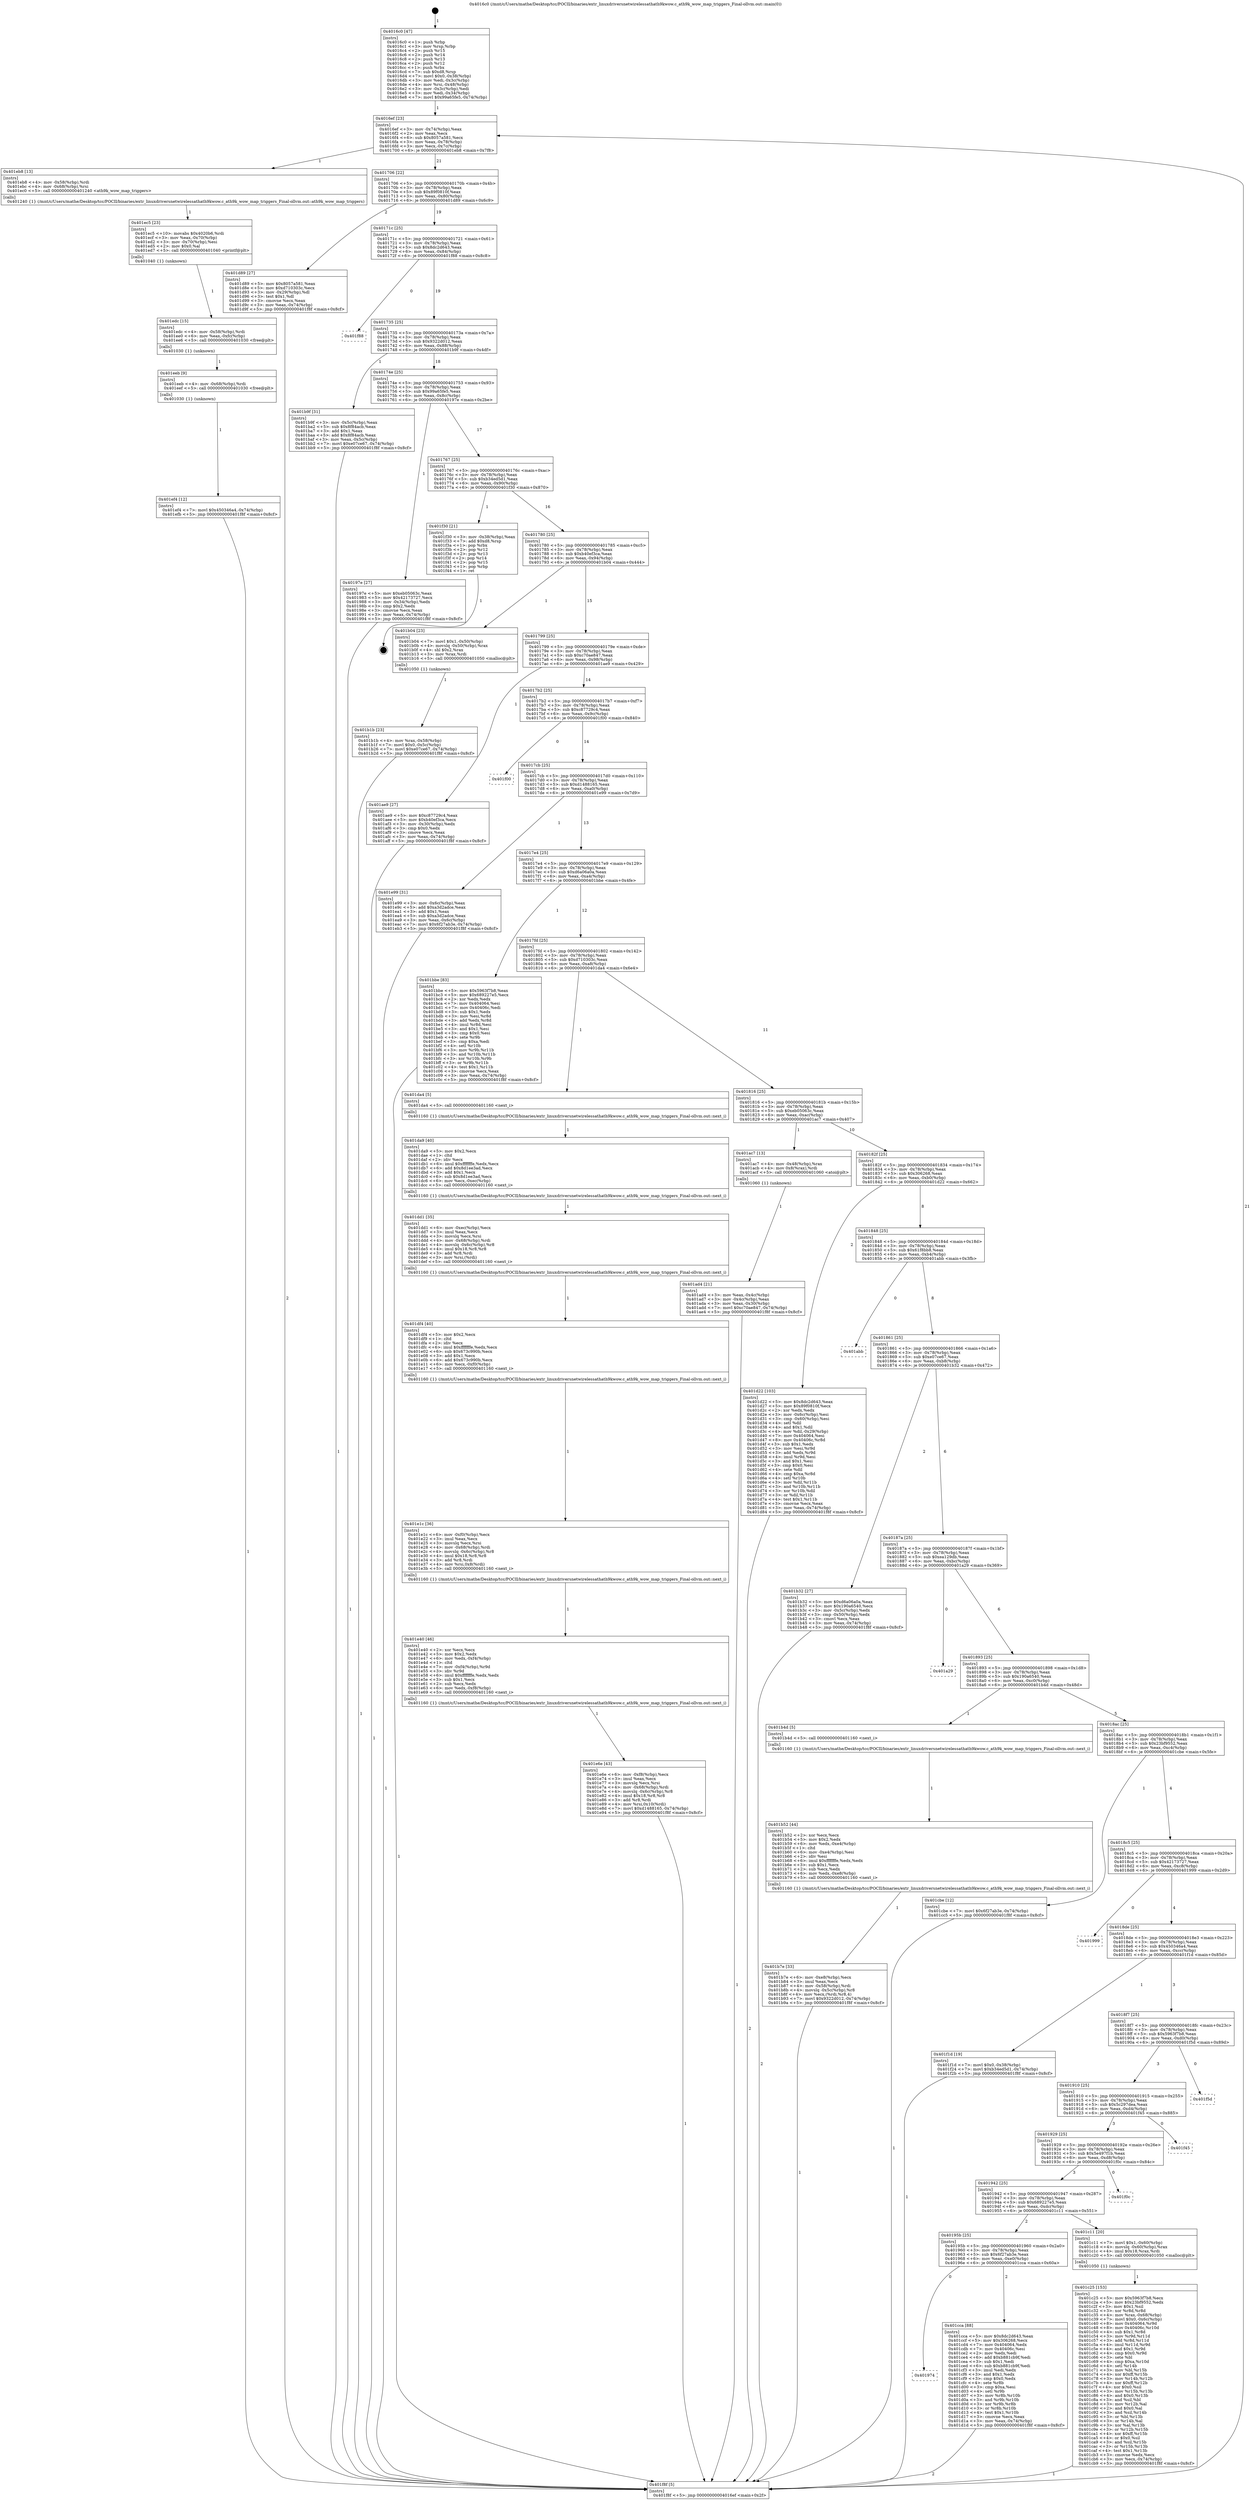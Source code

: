 digraph "0x4016c0" {
  label = "0x4016c0 (/mnt/c/Users/mathe/Desktop/tcc/POCII/binaries/extr_linuxdriversnetwirelessathath9kwow.c_ath9k_wow_map_triggers_Final-ollvm.out::main(0))"
  labelloc = "t"
  node[shape=record]

  Entry [label="",width=0.3,height=0.3,shape=circle,fillcolor=black,style=filled]
  "0x4016ef" [label="{
     0x4016ef [23]\l
     | [instrs]\l
     &nbsp;&nbsp;0x4016ef \<+3\>: mov -0x74(%rbp),%eax\l
     &nbsp;&nbsp;0x4016f2 \<+2\>: mov %eax,%ecx\l
     &nbsp;&nbsp;0x4016f4 \<+6\>: sub $0x8057a581,%ecx\l
     &nbsp;&nbsp;0x4016fa \<+3\>: mov %eax,-0x78(%rbp)\l
     &nbsp;&nbsp;0x4016fd \<+3\>: mov %ecx,-0x7c(%rbp)\l
     &nbsp;&nbsp;0x401700 \<+6\>: je 0000000000401eb8 \<main+0x7f8\>\l
  }"]
  "0x401eb8" [label="{
     0x401eb8 [13]\l
     | [instrs]\l
     &nbsp;&nbsp;0x401eb8 \<+4\>: mov -0x58(%rbp),%rdi\l
     &nbsp;&nbsp;0x401ebc \<+4\>: mov -0x68(%rbp),%rsi\l
     &nbsp;&nbsp;0x401ec0 \<+5\>: call 0000000000401240 \<ath9k_wow_map_triggers\>\l
     | [calls]\l
     &nbsp;&nbsp;0x401240 \{1\} (/mnt/c/Users/mathe/Desktop/tcc/POCII/binaries/extr_linuxdriversnetwirelessathath9kwow.c_ath9k_wow_map_triggers_Final-ollvm.out::ath9k_wow_map_triggers)\l
  }"]
  "0x401706" [label="{
     0x401706 [22]\l
     | [instrs]\l
     &nbsp;&nbsp;0x401706 \<+5\>: jmp 000000000040170b \<main+0x4b\>\l
     &nbsp;&nbsp;0x40170b \<+3\>: mov -0x78(%rbp),%eax\l
     &nbsp;&nbsp;0x40170e \<+5\>: sub $0x89f0810f,%eax\l
     &nbsp;&nbsp;0x401713 \<+3\>: mov %eax,-0x80(%rbp)\l
     &nbsp;&nbsp;0x401716 \<+6\>: je 0000000000401d89 \<main+0x6c9\>\l
  }"]
  Exit [label="",width=0.3,height=0.3,shape=circle,fillcolor=black,style=filled,peripheries=2]
  "0x401d89" [label="{
     0x401d89 [27]\l
     | [instrs]\l
     &nbsp;&nbsp;0x401d89 \<+5\>: mov $0x8057a581,%eax\l
     &nbsp;&nbsp;0x401d8e \<+5\>: mov $0xd710303c,%ecx\l
     &nbsp;&nbsp;0x401d93 \<+3\>: mov -0x29(%rbp),%dl\l
     &nbsp;&nbsp;0x401d96 \<+3\>: test $0x1,%dl\l
     &nbsp;&nbsp;0x401d99 \<+3\>: cmovne %ecx,%eax\l
     &nbsp;&nbsp;0x401d9c \<+3\>: mov %eax,-0x74(%rbp)\l
     &nbsp;&nbsp;0x401d9f \<+5\>: jmp 0000000000401f8f \<main+0x8cf\>\l
  }"]
  "0x40171c" [label="{
     0x40171c [25]\l
     | [instrs]\l
     &nbsp;&nbsp;0x40171c \<+5\>: jmp 0000000000401721 \<main+0x61\>\l
     &nbsp;&nbsp;0x401721 \<+3\>: mov -0x78(%rbp),%eax\l
     &nbsp;&nbsp;0x401724 \<+5\>: sub $0x8dc2d643,%eax\l
     &nbsp;&nbsp;0x401729 \<+6\>: mov %eax,-0x84(%rbp)\l
     &nbsp;&nbsp;0x40172f \<+6\>: je 0000000000401f88 \<main+0x8c8\>\l
  }"]
  "0x401ef4" [label="{
     0x401ef4 [12]\l
     | [instrs]\l
     &nbsp;&nbsp;0x401ef4 \<+7\>: movl $0x450346a4,-0x74(%rbp)\l
     &nbsp;&nbsp;0x401efb \<+5\>: jmp 0000000000401f8f \<main+0x8cf\>\l
  }"]
  "0x401f88" [label="{
     0x401f88\l
  }", style=dashed]
  "0x401735" [label="{
     0x401735 [25]\l
     | [instrs]\l
     &nbsp;&nbsp;0x401735 \<+5\>: jmp 000000000040173a \<main+0x7a\>\l
     &nbsp;&nbsp;0x40173a \<+3\>: mov -0x78(%rbp),%eax\l
     &nbsp;&nbsp;0x40173d \<+5\>: sub $0x9322d012,%eax\l
     &nbsp;&nbsp;0x401742 \<+6\>: mov %eax,-0x88(%rbp)\l
     &nbsp;&nbsp;0x401748 \<+6\>: je 0000000000401b9f \<main+0x4df\>\l
  }"]
  "0x401eeb" [label="{
     0x401eeb [9]\l
     | [instrs]\l
     &nbsp;&nbsp;0x401eeb \<+4\>: mov -0x68(%rbp),%rdi\l
     &nbsp;&nbsp;0x401eef \<+5\>: call 0000000000401030 \<free@plt\>\l
     | [calls]\l
     &nbsp;&nbsp;0x401030 \{1\} (unknown)\l
  }"]
  "0x401b9f" [label="{
     0x401b9f [31]\l
     | [instrs]\l
     &nbsp;&nbsp;0x401b9f \<+3\>: mov -0x5c(%rbp),%eax\l
     &nbsp;&nbsp;0x401ba2 \<+5\>: sub $0x8f84acb,%eax\l
     &nbsp;&nbsp;0x401ba7 \<+3\>: add $0x1,%eax\l
     &nbsp;&nbsp;0x401baa \<+5\>: add $0x8f84acb,%eax\l
     &nbsp;&nbsp;0x401baf \<+3\>: mov %eax,-0x5c(%rbp)\l
     &nbsp;&nbsp;0x401bb2 \<+7\>: movl $0xe07ce67,-0x74(%rbp)\l
     &nbsp;&nbsp;0x401bb9 \<+5\>: jmp 0000000000401f8f \<main+0x8cf\>\l
  }"]
  "0x40174e" [label="{
     0x40174e [25]\l
     | [instrs]\l
     &nbsp;&nbsp;0x40174e \<+5\>: jmp 0000000000401753 \<main+0x93\>\l
     &nbsp;&nbsp;0x401753 \<+3\>: mov -0x78(%rbp),%eax\l
     &nbsp;&nbsp;0x401756 \<+5\>: sub $0x99a65fe5,%eax\l
     &nbsp;&nbsp;0x40175b \<+6\>: mov %eax,-0x8c(%rbp)\l
     &nbsp;&nbsp;0x401761 \<+6\>: je 000000000040197e \<main+0x2be\>\l
  }"]
  "0x401edc" [label="{
     0x401edc [15]\l
     | [instrs]\l
     &nbsp;&nbsp;0x401edc \<+4\>: mov -0x58(%rbp),%rdi\l
     &nbsp;&nbsp;0x401ee0 \<+6\>: mov %eax,-0xfc(%rbp)\l
     &nbsp;&nbsp;0x401ee6 \<+5\>: call 0000000000401030 \<free@plt\>\l
     | [calls]\l
     &nbsp;&nbsp;0x401030 \{1\} (unknown)\l
  }"]
  "0x40197e" [label="{
     0x40197e [27]\l
     | [instrs]\l
     &nbsp;&nbsp;0x40197e \<+5\>: mov $0xeb05063c,%eax\l
     &nbsp;&nbsp;0x401983 \<+5\>: mov $0x42173727,%ecx\l
     &nbsp;&nbsp;0x401988 \<+3\>: mov -0x34(%rbp),%edx\l
     &nbsp;&nbsp;0x40198b \<+3\>: cmp $0x2,%edx\l
     &nbsp;&nbsp;0x40198e \<+3\>: cmovne %ecx,%eax\l
     &nbsp;&nbsp;0x401991 \<+3\>: mov %eax,-0x74(%rbp)\l
     &nbsp;&nbsp;0x401994 \<+5\>: jmp 0000000000401f8f \<main+0x8cf\>\l
  }"]
  "0x401767" [label="{
     0x401767 [25]\l
     | [instrs]\l
     &nbsp;&nbsp;0x401767 \<+5\>: jmp 000000000040176c \<main+0xac\>\l
     &nbsp;&nbsp;0x40176c \<+3\>: mov -0x78(%rbp),%eax\l
     &nbsp;&nbsp;0x40176f \<+5\>: sub $0xb34ed5d1,%eax\l
     &nbsp;&nbsp;0x401774 \<+6\>: mov %eax,-0x90(%rbp)\l
     &nbsp;&nbsp;0x40177a \<+6\>: je 0000000000401f30 \<main+0x870\>\l
  }"]
  "0x401f8f" [label="{
     0x401f8f [5]\l
     | [instrs]\l
     &nbsp;&nbsp;0x401f8f \<+5\>: jmp 00000000004016ef \<main+0x2f\>\l
  }"]
  "0x4016c0" [label="{
     0x4016c0 [47]\l
     | [instrs]\l
     &nbsp;&nbsp;0x4016c0 \<+1\>: push %rbp\l
     &nbsp;&nbsp;0x4016c1 \<+3\>: mov %rsp,%rbp\l
     &nbsp;&nbsp;0x4016c4 \<+2\>: push %r15\l
     &nbsp;&nbsp;0x4016c6 \<+2\>: push %r14\l
     &nbsp;&nbsp;0x4016c8 \<+2\>: push %r13\l
     &nbsp;&nbsp;0x4016ca \<+2\>: push %r12\l
     &nbsp;&nbsp;0x4016cc \<+1\>: push %rbx\l
     &nbsp;&nbsp;0x4016cd \<+7\>: sub $0xd8,%rsp\l
     &nbsp;&nbsp;0x4016d4 \<+7\>: movl $0x0,-0x38(%rbp)\l
     &nbsp;&nbsp;0x4016db \<+3\>: mov %edi,-0x3c(%rbp)\l
     &nbsp;&nbsp;0x4016de \<+4\>: mov %rsi,-0x48(%rbp)\l
     &nbsp;&nbsp;0x4016e2 \<+3\>: mov -0x3c(%rbp),%edi\l
     &nbsp;&nbsp;0x4016e5 \<+3\>: mov %edi,-0x34(%rbp)\l
     &nbsp;&nbsp;0x4016e8 \<+7\>: movl $0x99a65fe5,-0x74(%rbp)\l
  }"]
  "0x401ec5" [label="{
     0x401ec5 [23]\l
     | [instrs]\l
     &nbsp;&nbsp;0x401ec5 \<+10\>: movabs $0x4020b6,%rdi\l
     &nbsp;&nbsp;0x401ecf \<+3\>: mov %eax,-0x70(%rbp)\l
     &nbsp;&nbsp;0x401ed2 \<+3\>: mov -0x70(%rbp),%esi\l
     &nbsp;&nbsp;0x401ed5 \<+2\>: mov $0x0,%al\l
     &nbsp;&nbsp;0x401ed7 \<+5\>: call 0000000000401040 \<printf@plt\>\l
     | [calls]\l
     &nbsp;&nbsp;0x401040 \{1\} (unknown)\l
  }"]
  "0x401f30" [label="{
     0x401f30 [21]\l
     | [instrs]\l
     &nbsp;&nbsp;0x401f30 \<+3\>: mov -0x38(%rbp),%eax\l
     &nbsp;&nbsp;0x401f33 \<+7\>: add $0xd8,%rsp\l
     &nbsp;&nbsp;0x401f3a \<+1\>: pop %rbx\l
     &nbsp;&nbsp;0x401f3b \<+2\>: pop %r12\l
     &nbsp;&nbsp;0x401f3d \<+2\>: pop %r13\l
     &nbsp;&nbsp;0x401f3f \<+2\>: pop %r14\l
     &nbsp;&nbsp;0x401f41 \<+2\>: pop %r15\l
     &nbsp;&nbsp;0x401f43 \<+1\>: pop %rbp\l
     &nbsp;&nbsp;0x401f44 \<+1\>: ret\l
  }"]
  "0x401780" [label="{
     0x401780 [25]\l
     | [instrs]\l
     &nbsp;&nbsp;0x401780 \<+5\>: jmp 0000000000401785 \<main+0xc5\>\l
     &nbsp;&nbsp;0x401785 \<+3\>: mov -0x78(%rbp),%eax\l
     &nbsp;&nbsp;0x401788 \<+5\>: sub $0xb40ef3ca,%eax\l
     &nbsp;&nbsp;0x40178d \<+6\>: mov %eax,-0x94(%rbp)\l
     &nbsp;&nbsp;0x401793 \<+6\>: je 0000000000401b04 \<main+0x444\>\l
  }"]
  "0x401e6e" [label="{
     0x401e6e [43]\l
     | [instrs]\l
     &nbsp;&nbsp;0x401e6e \<+6\>: mov -0xf8(%rbp),%ecx\l
     &nbsp;&nbsp;0x401e74 \<+3\>: imul %eax,%ecx\l
     &nbsp;&nbsp;0x401e77 \<+3\>: movslq %ecx,%rsi\l
     &nbsp;&nbsp;0x401e7a \<+4\>: mov -0x68(%rbp),%rdi\l
     &nbsp;&nbsp;0x401e7e \<+4\>: movslq -0x6c(%rbp),%r8\l
     &nbsp;&nbsp;0x401e82 \<+4\>: imul $0x18,%r8,%r8\l
     &nbsp;&nbsp;0x401e86 \<+3\>: add %r8,%rdi\l
     &nbsp;&nbsp;0x401e89 \<+4\>: mov %rsi,0x10(%rdi)\l
     &nbsp;&nbsp;0x401e8d \<+7\>: movl $0xd1488165,-0x74(%rbp)\l
     &nbsp;&nbsp;0x401e94 \<+5\>: jmp 0000000000401f8f \<main+0x8cf\>\l
  }"]
  "0x401b04" [label="{
     0x401b04 [23]\l
     | [instrs]\l
     &nbsp;&nbsp;0x401b04 \<+7\>: movl $0x1,-0x50(%rbp)\l
     &nbsp;&nbsp;0x401b0b \<+4\>: movslq -0x50(%rbp),%rax\l
     &nbsp;&nbsp;0x401b0f \<+4\>: shl $0x2,%rax\l
     &nbsp;&nbsp;0x401b13 \<+3\>: mov %rax,%rdi\l
     &nbsp;&nbsp;0x401b16 \<+5\>: call 0000000000401050 \<malloc@plt\>\l
     | [calls]\l
     &nbsp;&nbsp;0x401050 \{1\} (unknown)\l
  }"]
  "0x401799" [label="{
     0x401799 [25]\l
     | [instrs]\l
     &nbsp;&nbsp;0x401799 \<+5\>: jmp 000000000040179e \<main+0xde\>\l
     &nbsp;&nbsp;0x40179e \<+3\>: mov -0x78(%rbp),%eax\l
     &nbsp;&nbsp;0x4017a1 \<+5\>: sub $0xc70ae847,%eax\l
     &nbsp;&nbsp;0x4017a6 \<+6\>: mov %eax,-0x98(%rbp)\l
     &nbsp;&nbsp;0x4017ac \<+6\>: je 0000000000401ae9 \<main+0x429\>\l
  }"]
  "0x401e40" [label="{
     0x401e40 [46]\l
     | [instrs]\l
     &nbsp;&nbsp;0x401e40 \<+2\>: xor %ecx,%ecx\l
     &nbsp;&nbsp;0x401e42 \<+5\>: mov $0x2,%edx\l
     &nbsp;&nbsp;0x401e47 \<+6\>: mov %edx,-0xf4(%rbp)\l
     &nbsp;&nbsp;0x401e4d \<+1\>: cltd\l
     &nbsp;&nbsp;0x401e4e \<+7\>: mov -0xf4(%rbp),%r9d\l
     &nbsp;&nbsp;0x401e55 \<+3\>: idiv %r9d\l
     &nbsp;&nbsp;0x401e58 \<+6\>: imul $0xfffffffe,%edx,%edx\l
     &nbsp;&nbsp;0x401e5e \<+3\>: sub $0x1,%ecx\l
     &nbsp;&nbsp;0x401e61 \<+2\>: sub %ecx,%edx\l
     &nbsp;&nbsp;0x401e63 \<+6\>: mov %edx,-0xf8(%rbp)\l
     &nbsp;&nbsp;0x401e69 \<+5\>: call 0000000000401160 \<next_i\>\l
     | [calls]\l
     &nbsp;&nbsp;0x401160 \{1\} (/mnt/c/Users/mathe/Desktop/tcc/POCII/binaries/extr_linuxdriversnetwirelessathath9kwow.c_ath9k_wow_map_triggers_Final-ollvm.out::next_i)\l
  }"]
  "0x401ae9" [label="{
     0x401ae9 [27]\l
     | [instrs]\l
     &nbsp;&nbsp;0x401ae9 \<+5\>: mov $0xc87729c4,%eax\l
     &nbsp;&nbsp;0x401aee \<+5\>: mov $0xb40ef3ca,%ecx\l
     &nbsp;&nbsp;0x401af3 \<+3\>: mov -0x30(%rbp),%edx\l
     &nbsp;&nbsp;0x401af6 \<+3\>: cmp $0x0,%edx\l
     &nbsp;&nbsp;0x401af9 \<+3\>: cmove %ecx,%eax\l
     &nbsp;&nbsp;0x401afc \<+3\>: mov %eax,-0x74(%rbp)\l
     &nbsp;&nbsp;0x401aff \<+5\>: jmp 0000000000401f8f \<main+0x8cf\>\l
  }"]
  "0x4017b2" [label="{
     0x4017b2 [25]\l
     | [instrs]\l
     &nbsp;&nbsp;0x4017b2 \<+5\>: jmp 00000000004017b7 \<main+0xf7\>\l
     &nbsp;&nbsp;0x4017b7 \<+3\>: mov -0x78(%rbp),%eax\l
     &nbsp;&nbsp;0x4017ba \<+5\>: sub $0xc87729c4,%eax\l
     &nbsp;&nbsp;0x4017bf \<+6\>: mov %eax,-0x9c(%rbp)\l
     &nbsp;&nbsp;0x4017c5 \<+6\>: je 0000000000401f00 \<main+0x840\>\l
  }"]
  "0x401e1c" [label="{
     0x401e1c [36]\l
     | [instrs]\l
     &nbsp;&nbsp;0x401e1c \<+6\>: mov -0xf0(%rbp),%ecx\l
     &nbsp;&nbsp;0x401e22 \<+3\>: imul %eax,%ecx\l
     &nbsp;&nbsp;0x401e25 \<+3\>: movslq %ecx,%rsi\l
     &nbsp;&nbsp;0x401e28 \<+4\>: mov -0x68(%rbp),%rdi\l
     &nbsp;&nbsp;0x401e2c \<+4\>: movslq -0x6c(%rbp),%r8\l
     &nbsp;&nbsp;0x401e30 \<+4\>: imul $0x18,%r8,%r8\l
     &nbsp;&nbsp;0x401e34 \<+3\>: add %r8,%rdi\l
     &nbsp;&nbsp;0x401e37 \<+4\>: mov %rsi,0x8(%rdi)\l
     &nbsp;&nbsp;0x401e3b \<+5\>: call 0000000000401160 \<next_i\>\l
     | [calls]\l
     &nbsp;&nbsp;0x401160 \{1\} (/mnt/c/Users/mathe/Desktop/tcc/POCII/binaries/extr_linuxdriversnetwirelessathath9kwow.c_ath9k_wow_map_triggers_Final-ollvm.out::next_i)\l
  }"]
  "0x401f00" [label="{
     0x401f00\l
  }", style=dashed]
  "0x4017cb" [label="{
     0x4017cb [25]\l
     | [instrs]\l
     &nbsp;&nbsp;0x4017cb \<+5\>: jmp 00000000004017d0 \<main+0x110\>\l
     &nbsp;&nbsp;0x4017d0 \<+3\>: mov -0x78(%rbp),%eax\l
     &nbsp;&nbsp;0x4017d3 \<+5\>: sub $0xd1488165,%eax\l
     &nbsp;&nbsp;0x4017d8 \<+6\>: mov %eax,-0xa0(%rbp)\l
     &nbsp;&nbsp;0x4017de \<+6\>: je 0000000000401e99 \<main+0x7d9\>\l
  }"]
  "0x401df4" [label="{
     0x401df4 [40]\l
     | [instrs]\l
     &nbsp;&nbsp;0x401df4 \<+5\>: mov $0x2,%ecx\l
     &nbsp;&nbsp;0x401df9 \<+1\>: cltd\l
     &nbsp;&nbsp;0x401dfa \<+2\>: idiv %ecx\l
     &nbsp;&nbsp;0x401dfc \<+6\>: imul $0xfffffffe,%edx,%ecx\l
     &nbsp;&nbsp;0x401e02 \<+6\>: sub $0x673c990b,%ecx\l
     &nbsp;&nbsp;0x401e08 \<+3\>: add $0x1,%ecx\l
     &nbsp;&nbsp;0x401e0b \<+6\>: add $0x673c990b,%ecx\l
     &nbsp;&nbsp;0x401e11 \<+6\>: mov %ecx,-0xf0(%rbp)\l
     &nbsp;&nbsp;0x401e17 \<+5\>: call 0000000000401160 \<next_i\>\l
     | [calls]\l
     &nbsp;&nbsp;0x401160 \{1\} (/mnt/c/Users/mathe/Desktop/tcc/POCII/binaries/extr_linuxdriversnetwirelessathath9kwow.c_ath9k_wow_map_triggers_Final-ollvm.out::next_i)\l
  }"]
  "0x401e99" [label="{
     0x401e99 [31]\l
     | [instrs]\l
     &nbsp;&nbsp;0x401e99 \<+3\>: mov -0x6c(%rbp),%eax\l
     &nbsp;&nbsp;0x401e9c \<+5\>: add $0xa3d2adce,%eax\l
     &nbsp;&nbsp;0x401ea1 \<+3\>: add $0x1,%eax\l
     &nbsp;&nbsp;0x401ea4 \<+5\>: sub $0xa3d2adce,%eax\l
     &nbsp;&nbsp;0x401ea9 \<+3\>: mov %eax,-0x6c(%rbp)\l
     &nbsp;&nbsp;0x401eac \<+7\>: movl $0x6f27ab3e,-0x74(%rbp)\l
     &nbsp;&nbsp;0x401eb3 \<+5\>: jmp 0000000000401f8f \<main+0x8cf\>\l
  }"]
  "0x4017e4" [label="{
     0x4017e4 [25]\l
     | [instrs]\l
     &nbsp;&nbsp;0x4017e4 \<+5\>: jmp 00000000004017e9 \<main+0x129\>\l
     &nbsp;&nbsp;0x4017e9 \<+3\>: mov -0x78(%rbp),%eax\l
     &nbsp;&nbsp;0x4017ec \<+5\>: sub $0xd6a06a0a,%eax\l
     &nbsp;&nbsp;0x4017f1 \<+6\>: mov %eax,-0xa4(%rbp)\l
     &nbsp;&nbsp;0x4017f7 \<+6\>: je 0000000000401bbe \<main+0x4fe\>\l
  }"]
  "0x401dd1" [label="{
     0x401dd1 [35]\l
     | [instrs]\l
     &nbsp;&nbsp;0x401dd1 \<+6\>: mov -0xec(%rbp),%ecx\l
     &nbsp;&nbsp;0x401dd7 \<+3\>: imul %eax,%ecx\l
     &nbsp;&nbsp;0x401dda \<+3\>: movslq %ecx,%rsi\l
     &nbsp;&nbsp;0x401ddd \<+4\>: mov -0x68(%rbp),%rdi\l
     &nbsp;&nbsp;0x401de1 \<+4\>: movslq -0x6c(%rbp),%r8\l
     &nbsp;&nbsp;0x401de5 \<+4\>: imul $0x18,%r8,%r8\l
     &nbsp;&nbsp;0x401de9 \<+3\>: add %r8,%rdi\l
     &nbsp;&nbsp;0x401dec \<+3\>: mov %rsi,(%rdi)\l
     &nbsp;&nbsp;0x401def \<+5\>: call 0000000000401160 \<next_i\>\l
     | [calls]\l
     &nbsp;&nbsp;0x401160 \{1\} (/mnt/c/Users/mathe/Desktop/tcc/POCII/binaries/extr_linuxdriversnetwirelessathath9kwow.c_ath9k_wow_map_triggers_Final-ollvm.out::next_i)\l
  }"]
  "0x401bbe" [label="{
     0x401bbe [83]\l
     | [instrs]\l
     &nbsp;&nbsp;0x401bbe \<+5\>: mov $0x5963f7b8,%eax\l
     &nbsp;&nbsp;0x401bc3 \<+5\>: mov $0x689227e5,%ecx\l
     &nbsp;&nbsp;0x401bc8 \<+2\>: xor %edx,%edx\l
     &nbsp;&nbsp;0x401bca \<+7\>: mov 0x404064,%esi\l
     &nbsp;&nbsp;0x401bd1 \<+7\>: mov 0x40406c,%edi\l
     &nbsp;&nbsp;0x401bd8 \<+3\>: sub $0x1,%edx\l
     &nbsp;&nbsp;0x401bdb \<+3\>: mov %esi,%r8d\l
     &nbsp;&nbsp;0x401bde \<+3\>: add %edx,%r8d\l
     &nbsp;&nbsp;0x401be1 \<+4\>: imul %r8d,%esi\l
     &nbsp;&nbsp;0x401be5 \<+3\>: and $0x1,%esi\l
     &nbsp;&nbsp;0x401be8 \<+3\>: cmp $0x0,%esi\l
     &nbsp;&nbsp;0x401beb \<+4\>: sete %r9b\l
     &nbsp;&nbsp;0x401bef \<+3\>: cmp $0xa,%edi\l
     &nbsp;&nbsp;0x401bf2 \<+4\>: setl %r10b\l
     &nbsp;&nbsp;0x401bf6 \<+3\>: mov %r9b,%r11b\l
     &nbsp;&nbsp;0x401bf9 \<+3\>: and %r10b,%r11b\l
     &nbsp;&nbsp;0x401bfc \<+3\>: xor %r10b,%r9b\l
     &nbsp;&nbsp;0x401bff \<+3\>: or %r9b,%r11b\l
     &nbsp;&nbsp;0x401c02 \<+4\>: test $0x1,%r11b\l
     &nbsp;&nbsp;0x401c06 \<+3\>: cmovne %ecx,%eax\l
     &nbsp;&nbsp;0x401c09 \<+3\>: mov %eax,-0x74(%rbp)\l
     &nbsp;&nbsp;0x401c0c \<+5\>: jmp 0000000000401f8f \<main+0x8cf\>\l
  }"]
  "0x4017fd" [label="{
     0x4017fd [25]\l
     | [instrs]\l
     &nbsp;&nbsp;0x4017fd \<+5\>: jmp 0000000000401802 \<main+0x142\>\l
     &nbsp;&nbsp;0x401802 \<+3\>: mov -0x78(%rbp),%eax\l
     &nbsp;&nbsp;0x401805 \<+5\>: sub $0xd710303c,%eax\l
     &nbsp;&nbsp;0x40180a \<+6\>: mov %eax,-0xa8(%rbp)\l
     &nbsp;&nbsp;0x401810 \<+6\>: je 0000000000401da4 \<main+0x6e4\>\l
  }"]
  "0x401da9" [label="{
     0x401da9 [40]\l
     | [instrs]\l
     &nbsp;&nbsp;0x401da9 \<+5\>: mov $0x2,%ecx\l
     &nbsp;&nbsp;0x401dae \<+1\>: cltd\l
     &nbsp;&nbsp;0x401daf \<+2\>: idiv %ecx\l
     &nbsp;&nbsp;0x401db1 \<+6\>: imul $0xfffffffe,%edx,%ecx\l
     &nbsp;&nbsp;0x401db7 \<+6\>: add $0x8d1ee3ad,%ecx\l
     &nbsp;&nbsp;0x401dbd \<+3\>: add $0x1,%ecx\l
     &nbsp;&nbsp;0x401dc0 \<+6\>: sub $0x8d1ee3ad,%ecx\l
     &nbsp;&nbsp;0x401dc6 \<+6\>: mov %ecx,-0xec(%rbp)\l
     &nbsp;&nbsp;0x401dcc \<+5\>: call 0000000000401160 \<next_i\>\l
     | [calls]\l
     &nbsp;&nbsp;0x401160 \{1\} (/mnt/c/Users/mathe/Desktop/tcc/POCII/binaries/extr_linuxdriversnetwirelessathath9kwow.c_ath9k_wow_map_triggers_Final-ollvm.out::next_i)\l
  }"]
  "0x401da4" [label="{
     0x401da4 [5]\l
     | [instrs]\l
     &nbsp;&nbsp;0x401da4 \<+5\>: call 0000000000401160 \<next_i\>\l
     | [calls]\l
     &nbsp;&nbsp;0x401160 \{1\} (/mnt/c/Users/mathe/Desktop/tcc/POCII/binaries/extr_linuxdriversnetwirelessathath9kwow.c_ath9k_wow_map_triggers_Final-ollvm.out::next_i)\l
  }"]
  "0x401816" [label="{
     0x401816 [25]\l
     | [instrs]\l
     &nbsp;&nbsp;0x401816 \<+5\>: jmp 000000000040181b \<main+0x15b\>\l
     &nbsp;&nbsp;0x40181b \<+3\>: mov -0x78(%rbp),%eax\l
     &nbsp;&nbsp;0x40181e \<+5\>: sub $0xeb05063c,%eax\l
     &nbsp;&nbsp;0x401823 \<+6\>: mov %eax,-0xac(%rbp)\l
     &nbsp;&nbsp;0x401829 \<+6\>: je 0000000000401ac7 \<main+0x407\>\l
  }"]
  "0x401974" [label="{
     0x401974\l
  }", style=dashed]
  "0x401ac7" [label="{
     0x401ac7 [13]\l
     | [instrs]\l
     &nbsp;&nbsp;0x401ac7 \<+4\>: mov -0x48(%rbp),%rax\l
     &nbsp;&nbsp;0x401acb \<+4\>: mov 0x8(%rax),%rdi\l
     &nbsp;&nbsp;0x401acf \<+5\>: call 0000000000401060 \<atoi@plt\>\l
     | [calls]\l
     &nbsp;&nbsp;0x401060 \{1\} (unknown)\l
  }"]
  "0x40182f" [label="{
     0x40182f [25]\l
     | [instrs]\l
     &nbsp;&nbsp;0x40182f \<+5\>: jmp 0000000000401834 \<main+0x174\>\l
     &nbsp;&nbsp;0x401834 \<+3\>: mov -0x78(%rbp),%eax\l
     &nbsp;&nbsp;0x401837 \<+5\>: sub $0x306268,%eax\l
     &nbsp;&nbsp;0x40183c \<+6\>: mov %eax,-0xb0(%rbp)\l
     &nbsp;&nbsp;0x401842 \<+6\>: je 0000000000401d22 \<main+0x662\>\l
  }"]
  "0x401ad4" [label="{
     0x401ad4 [21]\l
     | [instrs]\l
     &nbsp;&nbsp;0x401ad4 \<+3\>: mov %eax,-0x4c(%rbp)\l
     &nbsp;&nbsp;0x401ad7 \<+3\>: mov -0x4c(%rbp),%eax\l
     &nbsp;&nbsp;0x401ada \<+3\>: mov %eax,-0x30(%rbp)\l
     &nbsp;&nbsp;0x401add \<+7\>: movl $0xc70ae847,-0x74(%rbp)\l
     &nbsp;&nbsp;0x401ae4 \<+5\>: jmp 0000000000401f8f \<main+0x8cf\>\l
  }"]
  "0x401b1b" [label="{
     0x401b1b [23]\l
     | [instrs]\l
     &nbsp;&nbsp;0x401b1b \<+4\>: mov %rax,-0x58(%rbp)\l
     &nbsp;&nbsp;0x401b1f \<+7\>: movl $0x0,-0x5c(%rbp)\l
     &nbsp;&nbsp;0x401b26 \<+7\>: movl $0xe07ce67,-0x74(%rbp)\l
     &nbsp;&nbsp;0x401b2d \<+5\>: jmp 0000000000401f8f \<main+0x8cf\>\l
  }"]
  "0x401cca" [label="{
     0x401cca [88]\l
     | [instrs]\l
     &nbsp;&nbsp;0x401cca \<+5\>: mov $0x8dc2d643,%eax\l
     &nbsp;&nbsp;0x401ccf \<+5\>: mov $0x306268,%ecx\l
     &nbsp;&nbsp;0x401cd4 \<+7\>: mov 0x404064,%edx\l
     &nbsp;&nbsp;0x401cdb \<+7\>: mov 0x40406c,%esi\l
     &nbsp;&nbsp;0x401ce2 \<+2\>: mov %edx,%edi\l
     &nbsp;&nbsp;0x401ce4 \<+6\>: add $0xb881cb9f,%edi\l
     &nbsp;&nbsp;0x401cea \<+3\>: sub $0x1,%edi\l
     &nbsp;&nbsp;0x401ced \<+6\>: sub $0xb881cb9f,%edi\l
     &nbsp;&nbsp;0x401cf3 \<+3\>: imul %edi,%edx\l
     &nbsp;&nbsp;0x401cf6 \<+3\>: and $0x1,%edx\l
     &nbsp;&nbsp;0x401cf9 \<+3\>: cmp $0x0,%edx\l
     &nbsp;&nbsp;0x401cfc \<+4\>: sete %r8b\l
     &nbsp;&nbsp;0x401d00 \<+3\>: cmp $0xa,%esi\l
     &nbsp;&nbsp;0x401d03 \<+4\>: setl %r9b\l
     &nbsp;&nbsp;0x401d07 \<+3\>: mov %r8b,%r10b\l
     &nbsp;&nbsp;0x401d0a \<+3\>: and %r9b,%r10b\l
     &nbsp;&nbsp;0x401d0d \<+3\>: xor %r9b,%r8b\l
     &nbsp;&nbsp;0x401d10 \<+3\>: or %r8b,%r10b\l
     &nbsp;&nbsp;0x401d13 \<+4\>: test $0x1,%r10b\l
     &nbsp;&nbsp;0x401d17 \<+3\>: cmovne %ecx,%eax\l
     &nbsp;&nbsp;0x401d1a \<+3\>: mov %eax,-0x74(%rbp)\l
     &nbsp;&nbsp;0x401d1d \<+5\>: jmp 0000000000401f8f \<main+0x8cf\>\l
  }"]
  "0x401d22" [label="{
     0x401d22 [103]\l
     | [instrs]\l
     &nbsp;&nbsp;0x401d22 \<+5\>: mov $0x8dc2d643,%eax\l
     &nbsp;&nbsp;0x401d27 \<+5\>: mov $0x89f0810f,%ecx\l
     &nbsp;&nbsp;0x401d2c \<+2\>: xor %edx,%edx\l
     &nbsp;&nbsp;0x401d2e \<+3\>: mov -0x6c(%rbp),%esi\l
     &nbsp;&nbsp;0x401d31 \<+3\>: cmp -0x60(%rbp),%esi\l
     &nbsp;&nbsp;0x401d34 \<+4\>: setl %dil\l
     &nbsp;&nbsp;0x401d38 \<+4\>: and $0x1,%dil\l
     &nbsp;&nbsp;0x401d3c \<+4\>: mov %dil,-0x29(%rbp)\l
     &nbsp;&nbsp;0x401d40 \<+7\>: mov 0x404064,%esi\l
     &nbsp;&nbsp;0x401d47 \<+8\>: mov 0x40406c,%r8d\l
     &nbsp;&nbsp;0x401d4f \<+3\>: sub $0x1,%edx\l
     &nbsp;&nbsp;0x401d52 \<+3\>: mov %esi,%r9d\l
     &nbsp;&nbsp;0x401d55 \<+3\>: add %edx,%r9d\l
     &nbsp;&nbsp;0x401d58 \<+4\>: imul %r9d,%esi\l
     &nbsp;&nbsp;0x401d5c \<+3\>: and $0x1,%esi\l
     &nbsp;&nbsp;0x401d5f \<+3\>: cmp $0x0,%esi\l
     &nbsp;&nbsp;0x401d62 \<+4\>: sete %dil\l
     &nbsp;&nbsp;0x401d66 \<+4\>: cmp $0xa,%r8d\l
     &nbsp;&nbsp;0x401d6a \<+4\>: setl %r10b\l
     &nbsp;&nbsp;0x401d6e \<+3\>: mov %dil,%r11b\l
     &nbsp;&nbsp;0x401d71 \<+3\>: and %r10b,%r11b\l
     &nbsp;&nbsp;0x401d74 \<+3\>: xor %r10b,%dil\l
     &nbsp;&nbsp;0x401d77 \<+3\>: or %dil,%r11b\l
     &nbsp;&nbsp;0x401d7a \<+4\>: test $0x1,%r11b\l
     &nbsp;&nbsp;0x401d7e \<+3\>: cmovne %ecx,%eax\l
     &nbsp;&nbsp;0x401d81 \<+3\>: mov %eax,-0x74(%rbp)\l
     &nbsp;&nbsp;0x401d84 \<+5\>: jmp 0000000000401f8f \<main+0x8cf\>\l
  }"]
  "0x401848" [label="{
     0x401848 [25]\l
     | [instrs]\l
     &nbsp;&nbsp;0x401848 \<+5\>: jmp 000000000040184d \<main+0x18d\>\l
     &nbsp;&nbsp;0x40184d \<+3\>: mov -0x78(%rbp),%eax\l
     &nbsp;&nbsp;0x401850 \<+5\>: sub $0x61f8bb8,%eax\l
     &nbsp;&nbsp;0x401855 \<+6\>: mov %eax,-0xb4(%rbp)\l
     &nbsp;&nbsp;0x40185b \<+6\>: je 0000000000401abb \<main+0x3fb\>\l
  }"]
  "0x401c25" [label="{
     0x401c25 [153]\l
     | [instrs]\l
     &nbsp;&nbsp;0x401c25 \<+5\>: mov $0x5963f7b8,%ecx\l
     &nbsp;&nbsp;0x401c2a \<+5\>: mov $0x23bf9552,%edx\l
     &nbsp;&nbsp;0x401c2f \<+3\>: mov $0x1,%sil\l
     &nbsp;&nbsp;0x401c32 \<+3\>: xor %r8d,%r8d\l
     &nbsp;&nbsp;0x401c35 \<+4\>: mov %rax,-0x68(%rbp)\l
     &nbsp;&nbsp;0x401c39 \<+7\>: movl $0x0,-0x6c(%rbp)\l
     &nbsp;&nbsp;0x401c40 \<+8\>: mov 0x404064,%r9d\l
     &nbsp;&nbsp;0x401c48 \<+8\>: mov 0x40406c,%r10d\l
     &nbsp;&nbsp;0x401c50 \<+4\>: sub $0x1,%r8d\l
     &nbsp;&nbsp;0x401c54 \<+3\>: mov %r9d,%r11d\l
     &nbsp;&nbsp;0x401c57 \<+3\>: add %r8d,%r11d\l
     &nbsp;&nbsp;0x401c5a \<+4\>: imul %r11d,%r9d\l
     &nbsp;&nbsp;0x401c5e \<+4\>: and $0x1,%r9d\l
     &nbsp;&nbsp;0x401c62 \<+4\>: cmp $0x0,%r9d\l
     &nbsp;&nbsp;0x401c66 \<+3\>: sete %bl\l
     &nbsp;&nbsp;0x401c69 \<+4\>: cmp $0xa,%r10d\l
     &nbsp;&nbsp;0x401c6d \<+4\>: setl %r14b\l
     &nbsp;&nbsp;0x401c71 \<+3\>: mov %bl,%r15b\l
     &nbsp;&nbsp;0x401c74 \<+4\>: xor $0xff,%r15b\l
     &nbsp;&nbsp;0x401c78 \<+3\>: mov %r14b,%r12b\l
     &nbsp;&nbsp;0x401c7b \<+4\>: xor $0xff,%r12b\l
     &nbsp;&nbsp;0x401c7f \<+4\>: xor $0x0,%sil\l
     &nbsp;&nbsp;0x401c83 \<+3\>: mov %r15b,%r13b\l
     &nbsp;&nbsp;0x401c86 \<+4\>: and $0x0,%r13b\l
     &nbsp;&nbsp;0x401c8a \<+3\>: and %sil,%bl\l
     &nbsp;&nbsp;0x401c8d \<+3\>: mov %r12b,%al\l
     &nbsp;&nbsp;0x401c90 \<+2\>: and $0x0,%al\l
     &nbsp;&nbsp;0x401c92 \<+3\>: and %sil,%r14b\l
     &nbsp;&nbsp;0x401c95 \<+3\>: or %bl,%r13b\l
     &nbsp;&nbsp;0x401c98 \<+3\>: or %r14b,%al\l
     &nbsp;&nbsp;0x401c9b \<+3\>: xor %al,%r13b\l
     &nbsp;&nbsp;0x401c9e \<+3\>: or %r12b,%r15b\l
     &nbsp;&nbsp;0x401ca1 \<+4\>: xor $0xff,%r15b\l
     &nbsp;&nbsp;0x401ca5 \<+4\>: or $0x0,%sil\l
     &nbsp;&nbsp;0x401ca9 \<+3\>: and %sil,%r15b\l
     &nbsp;&nbsp;0x401cac \<+3\>: or %r15b,%r13b\l
     &nbsp;&nbsp;0x401caf \<+4\>: test $0x1,%r13b\l
     &nbsp;&nbsp;0x401cb3 \<+3\>: cmovne %edx,%ecx\l
     &nbsp;&nbsp;0x401cb6 \<+3\>: mov %ecx,-0x74(%rbp)\l
     &nbsp;&nbsp;0x401cb9 \<+5\>: jmp 0000000000401f8f \<main+0x8cf\>\l
  }"]
  "0x401abb" [label="{
     0x401abb\l
  }", style=dashed]
  "0x401861" [label="{
     0x401861 [25]\l
     | [instrs]\l
     &nbsp;&nbsp;0x401861 \<+5\>: jmp 0000000000401866 \<main+0x1a6\>\l
     &nbsp;&nbsp;0x401866 \<+3\>: mov -0x78(%rbp),%eax\l
     &nbsp;&nbsp;0x401869 \<+5\>: sub $0xe07ce67,%eax\l
     &nbsp;&nbsp;0x40186e \<+6\>: mov %eax,-0xb8(%rbp)\l
     &nbsp;&nbsp;0x401874 \<+6\>: je 0000000000401b32 \<main+0x472\>\l
  }"]
  "0x40195b" [label="{
     0x40195b [25]\l
     | [instrs]\l
     &nbsp;&nbsp;0x40195b \<+5\>: jmp 0000000000401960 \<main+0x2a0\>\l
     &nbsp;&nbsp;0x401960 \<+3\>: mov -0x78(%rbp),%eax\l
     &nbsp;&nbsp;0x401963 \<+5\>: sub $0x6f27ab3e,%eax\l
     &nbsp;&nbsp;0x401968 \<+6\>: mov %eax,-0xe0(%rbp)\l
     &nbsp;&nbsp;0x40196e \<+6\>: je 0000000000401cca \<main+0x60a\>\l
  }"]
  "0x401b32" [label="{
     0x401b32 [27]\l
     | [instrs]\l
     &nbsp;&nbsp;0x401b32 \<+5\>: mov $0xd6a06a0a,%eax\l
     &nbsp;&nbsp;0x401b37 \<+5\>: mov $0x190a6540,%ecx\l
     &nbsp;&nbsp;0x401b3c \<+3\>: mov -0x5c(%rbp),%edx\l
     &nbsp;&nbsp;0x401b3f \<+3\>: cmp -0x50(%rbp),%edx\l
     &nbsp;&nbsp;0x401b42 \<+3\>: cmovl %ecx,%eax\l
     &nbsp;&nbsp;0x401b45 \<+3\>: mov %eax,-0x74(%rbp)\l
     &nbsp;&nbsp;0x401b48 \<+5\>: jmp 0000000000401f8f \<main+0x8cf\>\l
  }"]
  "0x40187a" [label="{
     0x40187a [25]\l
     | [instrs]\l
     &nbsp;&nbsp;0x40187a \<+5\>: jmp 000000000040187f \<main+0x1bf\>\l
     &nbsp;&nbsp;0x40187f \<+3\>: mov -0x78(%rbp),%eax\l
     &nbsp;&nbsp;0x401882 \<+5\>: sub $0xea129db,%eax\l
     &nbsp;&nbsp;0x401887 \<+6\>: mov %eax,-0xbc(%rbp)\l
     &nbsp;&nbsp;0x40188d \<+6\>: je 0000000000401a29 \<main+0x369\>\l
  }"]
  "0x401c11" [label="{
     0x401c11 [20]\l
     | [instrs]\l
     &nbsp;&nbsp;0x401c11 \<+7\>: movl $0x1,-0x60(%rbp)\l
     &nbsp;&nbsp;0x401c18 \<+4\>: movslq -0x60(%rbp),%rax\l
     &nbsp;&nbsp;0x401c1c \<+4\>: imul $0x18,%rax,%rdi\l
     &nbsp;&nbsp;0x401c20 \<+5\>: call 0000000000401050 \<malloc@plt\>\l
     | [calls]\l
     &nbsp;&nbsp;0x401050 \{1\} (unknown)\l
  }"]
  "0x401a29" [label="{
     0x401a29\l
  }", style=dashed]
  "0x401893" [label="{
     0x401893 [25]\l
     | [instrs]\l
     &nbsp;&nbsp;0x401893 \<+5\>: jmp 0000000000401898 \<main+0x1d8\>\l
     &nbsp;&nbsp;0x401898 \<+3\>: mov -0x78(%rbp),%eax\l
     &nbsp;&nbsp;0x40189b \<+5\>: sub $0x190a6540,%eax\l
     &nbsp;&nbsp;0x4018a0 \<+6\>: mov %eax,-0xc0(%rbp)\l
     &nbsp;&nbsp;0x4018a6 \<+6\>: je 0000000000401b4d \<main+0x48d\>\l
  }"]
  "0x401942" [label="{
     0x401942 [25]\l
     | [instrs]\l
     &nbsp;&nbsp;0x401942 \<+5\>: jmp 0000000000401947 \<main+0x287\>\l
     &nbsp;&nbsp;0x401947 \<+3\>: mov -0x78(%rbp),%eax\l
     &nbsp;&nbsp;0x40194a \<+5\>: sub $0x689227e5,%eax\l
     &nbsp;&nbsp;0x40194f \<+6\>: mov %eax,-0xdc(%rbp)\l
     &nbsp;&nbsp;0x401955 \<+6\>: je 0000000000401c11 \<main+0x551\>\l
  }"]
  "0x401b4d" [label="{
     0x401b4d [5]\l
     | [instrs]\l
     &nbsp;&nbsp;0x401b4d \<+5\>: call 0000000000401160 \<next_i\>\l
     | [calls]\l
     &nbsp;&nbsp;0x401160 \{1\} (/mnt/c/Users/mathe/Desktop/tcc/POCII/binaries/extr_linuxdriversnetwirelessathath9kwow.c_ath9k_wow_map_triggers_Final-ollvm.out::next_i)\l
  }"]
  "0x4018ac" [label="{
     0x4018ac [25]\l
     | [instrs]\l
     &nbsp;&nbsp;0x4018ac \<+5\>: jmp 00000000004018b1 \<main+0x1f1\>\l
     &nbsp;&nbsp;0x4018b1 \<+3\>: mov -0x78(%rbp),%eax\l
     &nbsp;&nbsp;0x4018b4 \<+5\>: sub $0x23bf9552,%eax\l
     &nbsp;&nbsp;0x4018b9 \<+6\>: mov %eax,-0xc4(%rbp)\l
     &nbsp;&nbsp;0x4018bf \<+6\>: je 0000000000401cbe \<main+0x5fe\>\l
  }"]
  "0x401b52" [label="{
     0x401b52 [44]\l
     | [instrs]\l
     &nbsp;&nbsp;0x401b52 \<+2\>: xor %ecx,%ecx\l
     &nbsp;&nbsp;0x401b54 \<+5\>: mov $0x2,%edx\l
     &nbsp;&nbsp;0x401b59 \<+6\>: mov %edx,-0xe4(%rbp)\l
     &nbsp;&nbsp;0x401b5f \<+1\>: cltd\l
     &nbsp;&nbsp;0x401b60 \<+6\>: mov -0xe4(%rbp),%esi\l
     &nbsp;&nbsp;0x401b66 \<+2\>: idiv %esi\l
     &nbsp;&nbsp;0x401b68 \<+6\>: imul $0xfffffffe,%edx,%edx\l
     &nbsp;&nbsp;0x401b6e \<+3\>: sub $0x1,%ecx\l
     &nbsp;&nbsp;0x401b71 \<+2\>: sub %ecx,%edx\l
     &nbsp;&nbsp;0x401b73 \<+6\>: mov %edx,-0xe8(%rbp)\l
     &nbsp;&nbsp;0x401b79 \<+5\>: call 0000000000401160 \<next_i\>\l
     | [calls]\l
     &nbsp;&nbsp;0x401160 \{1\} (/mnt/c/Users/mathe/Desktop/tcc/POCII/binaries/extr_linuxdriversnetwirelessathath9kwow.c_ath9k_wow_map_triggers_Final-ollvm.out::next_i)\l
  }"]
  "0x401b7e" [label="{
     0x401b7e [33]\l
     | [instrs]\l
     &nbsp;&nbsp;0x401b7e \<+6\>: mov -0xe8(%rbp),%ecx\l
     &nbsp;&nbsp;0x401b84 \<+3\>: imul %eax,%ecx\l
     &nbsp;&nbsp;0x401b87 \<+4\>: mov -0x58(%rbp),%rdi\l
     &nbsp;&nbsp;0x401b8b \<+4\>: movslq -0x5c(%rbp),%r8\l
     &nbsp;&nbsp;0x401b8f \<+4\>: mov %ecx,(%rdi,%r8,4)\l
     &nbsp;&nbsp;0x401b93 \<+7\>: movl $0x9322d012,-0x74(%rbp)\l
     &nbsp;&nbsp;0x401b9a \<+5\>: jmp 0000000000401f8f \<main+0x8cf\>\l
  }"]
  "0x401f0c" [label="{
     0x401f0c\l
  }", style=dashed]
  "0x401cbe" [label="{
     0x401cbe [12]\l
     | [instrs]\l
     &nbsp;&nbsp;0x401cbe \<+7\>: movl $0x6f27ab3e,-0x74(%rbp)\l
     &nbsp;&nbsp;0x401cc5 \<+5\>: jmp 0000000000401f8f \<main+0x8cf\>\l
  }"]
  "0x4018c5" [label="{
     0x4018c5 [25]\l
     | [instrs]\l
     &nbsp;&nbsp;0x4018c5 \<+5\>: jmp 00000000004018ca \<main+0x20a\>\l
     &nbsp;&nbsp;0x4018ca \<+3\>: mov -0x78(%rbp),%eax\l
     &nbsp;&nbsp;0x4018cd \<+5\>: sub $0x42173727,%eax\l
     &nbsp;&nbsp;0x4018d2 \<+6\>: mov %eax,-0xc8(%rbp)\l
     &nbsp;&nbsp;0x4018d8 \<+6\>: je 0000000000401999 \<main+0x2d9\>\l
  }"]
  "0x401929" [label="{
     0x401929 [25]\l
     | [instrs]\l
     &nbsp;&nbsp;0x401929 \<+5\>: jmp 000000000040192e \<main+0x26e\>\l
     &nbsp;&nbsp;0x40192e \<+3\>: mov -0x78(%rbp),%eax\l
     &nbsp;&nbsp;0x401931 \<+5\>: sub $0x5e497f1b,%eax\l
     &nbsp;&nbsp;0x401936 \<+6\>: mov %eax,-0xd8(%rbp)\l
     &nbsp;&nbsp;0x40193c \<+6\>: je 0000000000401f0c \<main+0x84c\>\l
  }"]
  "0x401999" [label="{
     0x401999\l
  }", style=dashed]
  "0x4018de" [label="{
     0x4018de [25]\l
     | [instrs]\l
     &nbsp;&nbsp;0x4018de \<+5\>: jmp 00000000004018e3 \<main+0x223\>\l
     &nbsp;&nbsp;0x4018e3 \<+3\>: mov -0x78(%rbp),%eax\l
     &nbsp;&nbsp;0x4018e6 \<+5\>: sub $0x450346a4,%eax\l
     &nbsp;&nbsp;0x4018eb \<+6\>: mov %eax,-0xcc(%rbp)\l
     &nbsp;&nbsp;0x4018f1 \<+6\>: je 0000000000401f1d \<main+0x85d\>\l
  }"]
  "0x401f45" [label="{
     0x401f45\l
  }", style=dashed]
  "0x401f1d" [label="{
     0x401f1d [19]\l
     | [instrs]\l
     &nbsp;&nbsp;0x401f1d \<+7\>: movl $0x0,-0x38(%rbp)\l
     &nbsp;&nbsp;0x401f24 \<+7\>: movl $0xb34ed5d1,-0x74(%rbp)\l
     &nbsp;&nbsp;0x401f2b \<+5\>: jmp 0000000000401f8f \<main+0x8cf\>\l
  }"]
  "0x4018f7" [label="{
     0x4018f7 [25]\l
     | [instrs]\l
     &nbsp;&nbsp;0x4018f7 \<+5\>: jmp 00000000004018fc \<main+0x23c\>\l
     &nbsp;&nbsp;0x4018fc \<+3\>: mov -0x78(%rbp),%eax\l
     &nbsp;&nbsp;0x4018ff \<+5\>: sub $0x5963f7b8,%eax\l
     &nbsp;&nbsp;0x401904 \<+6\>: mov %eax,-0xd0(%rbp)\l
     &nbsp;&nbsp;0x40190a \<+6\>: je 0000000000401f5d \<main+0x89d\>\l
  }"]
  "0x401910" [label="{
     0x401910 [25]\l
     | [instrs]\l
     &nbsp;&nbsp;0x401910 \<+5\>: jmp 0000000000401915 \<main+0x255\>\l
     &nbsp;&nbsp;0x401915 \<+3\>: mov -0x78(%rbp),%eax\l
     &nbsp;&nbsp;0x401918 \<+5\>: sub $0x5c297dea,%eax\l
     &nbsp;&nbsp;0x40191d \<+6\>: mov %eax,-0xd4(%rbp)\l
     &nbsp;&nbsp;0x401923 \<+6\>: je 0000000000401f45 \<main+0x885\>\l
  }"]
  "0x401f5d" [label="{
     0x401f5d\l
  }", style=dashed]
  Entry -> "0x4016c0" [label=" 1"]
  "0x4016ef" -> "0x401eb8" [label=" 1"]
  "0x4016ef" -> "0x401706" [label=" 21"]
  "0x401f30" -> Exit [label=" 1"]
  "0x401706" -> "0x401d89" [label=" 2"]
  "0x401706" -> "0x40171c" [label=" 19"]
  "0x401f1d" -> "0x401f8f" [label=" 1"]
  "0x40171c" -> "0x401f88" [label=" 0"]
  "0x40171c" -> "0x401735" [label=" 19"]
  "0x401ef4" -> "0x401f8f" [label=" 1"]
  "0x401735" -> "0x401b9f" [label=" 1"]
  "0x401735" -> "0x40174e" [label=" 18"]
  "0x401eeb" -> "0x401ef4" [label=" 1"]
  "0x40174e" -> "0x40197e" [label=" 1"]
  "0x40174e" -> "0x401767" [label=" 17"]
  "0x40197e" -> "0x401f8f" [label=" 1"]
  "0x4016c0" -> "0x4016ef" [label=" 1"]
  "0x401f8f" -> "0x4016ef" [label=" 21"]
  "0x401edc" -> "0x401eeb" [label=" 1"]
  "0x401767" -> "0x401f30" [label=" 1"]
  "0x401767" -> "0x401780" [label=" 16"]
  "0x401ec5" -> "0x401edc" [label=" 1"]
  "0x401780" -> "0x401b04" [label=" 1"]
  "0x401780" -> "0x401799" [label=" 15"]
  "0x401eb8" -> "0x401ec5" [label=" 1"]
  "0x401799" -> "0x401ae9" [label=" 1"]
  "0x401799" -> "0x4017b2" [label=" 14"]
  "0x401e99" -> "0x401f8f" [label=" 1"]
  "0x4017b2" -> "0x401f00" [label=" 0"]
  "0x4017b2" -> "0x4017cb" [label=" 14"]
  "0x401e6e" -> "0x401f8f" [label=" 1"]
  "0x4017cb" -> "0x401e99" [label=" 1"]
  "0x4017cb" -> "0x4017e4" [label=" 13"]
  "0x401e40" -> "0x401e6e" [label=" 1"]
  "0x4017e4" -> "0x401bbe" [label=" 1"]
  "0x4017e4" -> "0x4017fd" [label=" 12"]
  "0x401e1c" -> "0x401e40" [label=" 1"]
  "0x4017fd" -> "0x401da4" [label=" 1"]
  "0x4017fd" -> "0x401816" [label=" 11"]
  "0x401df4" -> "0x401e1c" [label=" 1"]
  "0x401816" -> "0x401ac7" [label=" 1"]
  "0x401816" -> "0x40182f" [label=" 10"]
  "0x401ac7" -> "0x401ad4" [label=" 1"]
  "0x401ad4" -> "0x401f8f" [label=" 1"]
  "0x401ae9" -> "0x401f8f" [label=" 1"]
  "0x401b04" -> "0x401b1b" [label=" 1"]
  "0x401b1b" -> "0x401f8f" [label=" 1"]
  "0x401dd1" -> "0x401df4" [label=" 1"]
  "0x40182f" -> "0x401d22" [label=" 2"]
  "0x40182f" -> "0x401848" [label=" 8"]
  "0x401da9" -> "0x401dd1" [label=" 1"]
  "0x401848" -> "0x401abb" [label=" 0"]
  "0x401848" -> "0x401861" [label=" 8"]
  "0x401d89" -> "0x401f8f" [label=" 2"]
  "0x401861" -> "0x401b32" [label=" 2"]
  "0x401861" -> "0x40187a" [label=" 6"]
  "0x401b32" -> "0x401f8f" [label=" 2"]
  "0x401d22" -> "0x401f8f" [label=" 2"]
  "0x40187a" -> "0x401a29" [label=" 0"]
  "0x40187a" -> "0x401893" [label=" 6"]
  "0x401cca" -> "0x401f8f" [label=" 2"]
  "0x401893" -> "0x401b4d" [label=" 1"]
  "0x401893" -> "0x4018ac" [label=" 5"]
  "0x401b4d" -> "0x401b52" [label=" 1"]
  "0x401b52" -> "0x401b7e" [label=" 1"]
  "0x401b7e" -> "0x401f8f" [label=" 1"]
  "0x401b9f" -> "0x401f8f" [label=" 1"]
  "0x401bbe" -> "0x401f8f" [label=" 1"]
  "0x40195b" -> "0x401cca" [label=" 2"]
  "0x4018ac" -> "0x401cbe" [label=" 1"]
  "0x4018ac" -> "0x4018c5" [label=" 4"]
  "0x401da4" -> "0x401da9" [label=" 1"]
  "0x4018c5" -> "0x401999" [label=" 0"]
  "0x4018c5" -> "0x4018de" [label=" 4"]
  "0x401c25" -> "0x401f8f" [label=" 1"]
  "0x4018de" -> "0x401f1d" [label=" 1"]
  "0x4018de" -> "0x4018f7" [label=" 3"]
  "0x401c11" -> "0x401c25" [label=" 1"]
  "0x4018f7" -> "0x401f5d" [label=" 0"]
  "0x4018f7" -> "0x401910" [label=" 3"]
  "0x401942" -> "0x40195b" [label=" 2"]
  "0x401910" -> "0x401f45" [label=" 0"]
  "0x401910" -> "0x401929" [label=" 3"]
  "0x401cbe" -> "0x401f8f" [label=" 1"]
  "0x401929" -> "0x401f0c" [label=" 0"]
  "0x401929" -> "0x401942" [label=" 3"]
  "0x40195b" -> "0x401974" [label=" 0"]
  "0x401942" -> "0x401c11" [label=" 1"]
}
